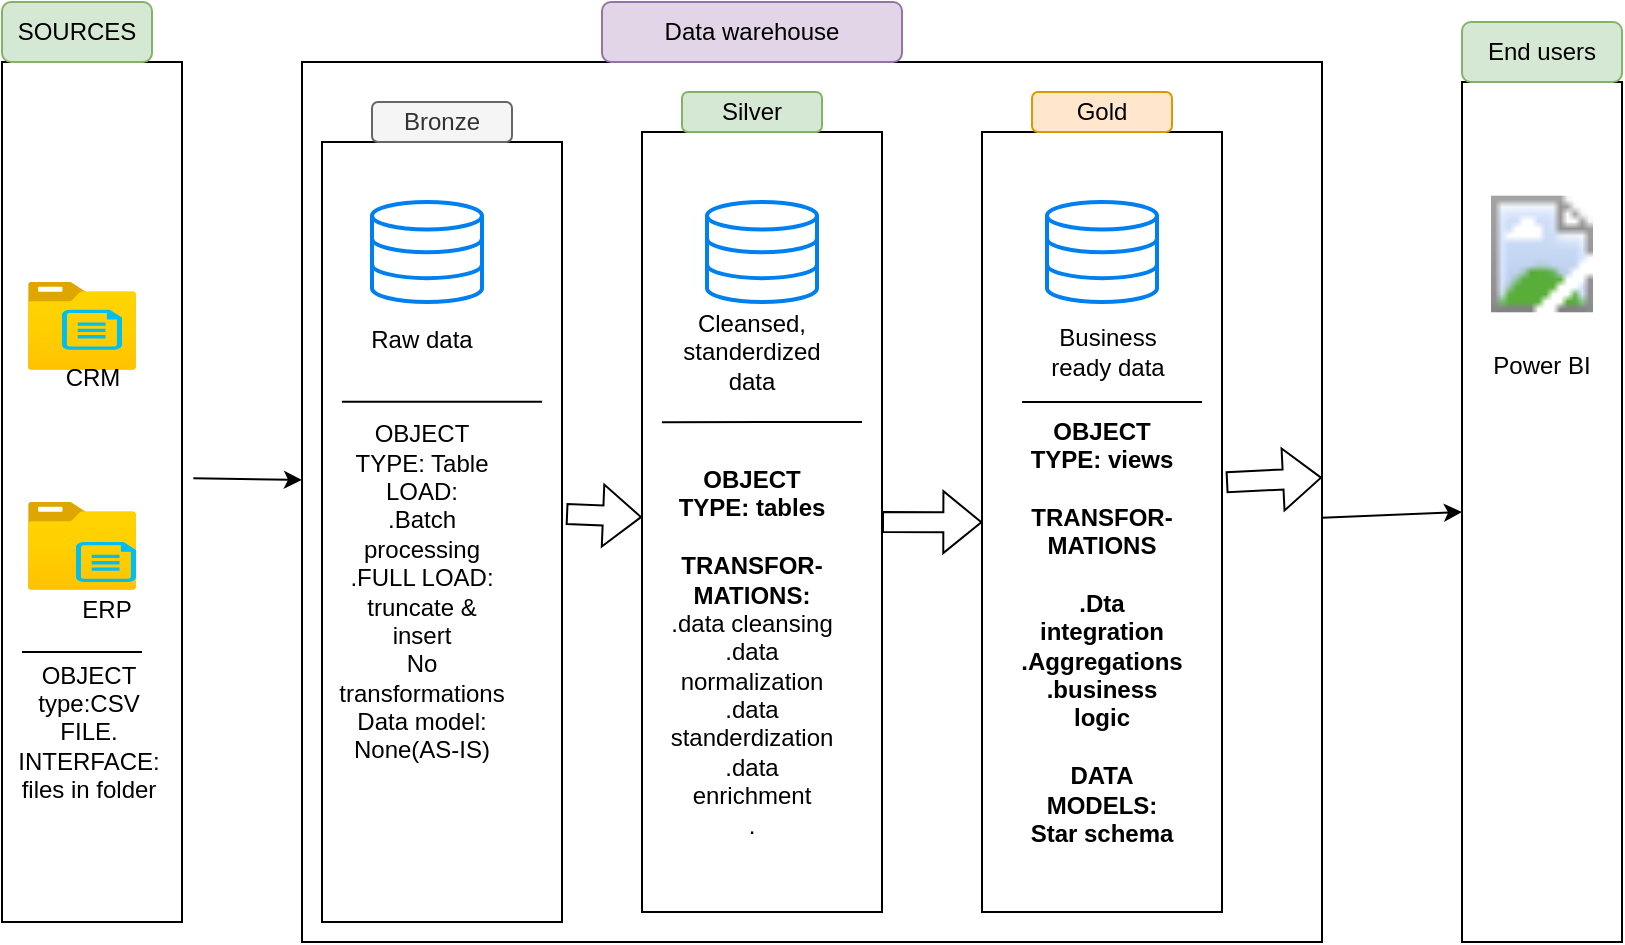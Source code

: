 <mxfile version="26.0.16">
  <diagram name="Page-1" id="TQGitVchaX90d8yA6RpB">
    <mxGraphModel dx="864" dy="508" grid="1" gridSize="10" guides="1" tooltips="1" connect="1" arrows="1" fold="1" page="1" pageScale="1" pageWidth="850" pageHeight="1100" math="0" shadow="0">
      <root>
        <mxCell id="0" />
        <mxCell id="1" parent="0" />
        <mxCell id="TSV4EsfAMhrVzdTWgG2N-2" value="" style="rounded=0;whiteSpace=wrap;html=1;" parent="1" vertex="1">
          <mxGeometry x="10" y="40" width="90" height="430" as="geometry" />
        </mxCell>
        <mxCell id="TSV4EsfAMhrVzdTWgG2N-3" value="" style="rounded=0;whiteSpace=wrap;html=1;" parent="1" vertex="1">
          <mxGeometry x="160" y="40" width="510" height="440" as="geometry" />
        </mxCell>
        <mxCell id="TSV4EsfAMhrVzdTWgG2N-4" value="" style="rounded=0;whiteSpace=wrap;html=1;" parent="1" vertex="1">
          <mxGeometry x="740" y="50" width="80" height="430" as="geometry" />
        </mxCell>
        <mxCell id="TSV4EsfAMhrVzdTWgG2N-6" value="SOURCES" style="rounded=1;whiteSpace=wrap;html=1;fillColor=#d5e8d4;strokeColor=#82b366;" parent="1" vertex="1">
          <mxGeometry x="10" y="10" width="75" height="30" as="geometry" />
        </mxCell>
        <mxCell id="TSV4EsfAMhrVzdTWgG2N-7" value="End users" style="rounded=1;whiteSpace=wrap;html=1;fillColor=#d5e8d4;strokeColor=#82b366;" parent="1" vertex="1">
          <mxGeometry x="740" y="20" width="80" height="30" as="geometry" />
        </mxCell>
        <mxCell id="TSV4EsfAMhrVzdTWgG2N-8" value="Data warehouse" style="rounded=1;whiteSpace=wrap;html=1;fillColor=#e1d5e7;strokeColor=#9673a6;" parent="1" vertex="1">
          <mxGeometry x="310" y="10" width="150" height="30" as="geometry" />
        </mxCell>
        <mxCell id="TSV4EsfAMhrVzdTWgG2N-10" value="" style="endArrow=classic;html=1;rounded=0;exitX=1.063;exitY=0.484;exitDx=0;exitDy=0;exitPerimeter=0;entryX=0;entryY=0.475;entryDx=0;entryDy=0;entryPerimeter=0;" parent="1" source="TSV4EsfAMhrVzdTWgG2N-2" target="TSV4EsfAMhrVzdTWgG2N-3" edge="1">
          <mxGeometry width="50" height="50" relative="1" as="geometry">
            <mxPoint x="250" y="250" as="sourcePoint" />
            <mxPoint x="300" y="200" as="targetPoint" />
          </mxGeometry>
        </mxCell>
        <mxCell id="TSV4EsfAMhrVzdTWgG2N-12" value="" style="endArrow=classic;html=1;rounded=0;exitX=1;exitY=0.518;exitDx=0;exitDy=0;exitPerimeter=0;entryX=0;entryY=0.5;entryDx=0;entryDy=0;" parent="1" source="TSV4EsfAMhrVzdTWgG2N-3" target="TSV4EsfAMhrVzdTWgG2N-4" edge="1">
          <mxGeometry width="50" height="50" relative="1" as="geometry">
            <mxPoint x="250" y="250" as="sourcePoint" />
            <mxPoint x="740" y="264" as="targetPoint" />
          </mxGeometry>
        </mxCell>
        <mxCell id="TSV4EsfAMhrVzdTWgG2N-13" value="" style="rounded=0;whiteSpace=wrap;html=1;" parent="1" vertex="1">
          <mxGeometry x="170" y="80" width="120" height="390" as="geometry" />
        </mxCell>
        <mxCell id="TSV4EsfAMhrVzdTWgG2N-14" value="" style="rounded=0;whiteSpace=wrap;html=1;" parent="1" vertex="1">
          <mxGeometry x="330" y="75" width="120" height="390" as="geometry" />
        </mxCell>
        <mxCell id="TSV4EsfAMhrVzdTWgG2N-15" value="" style="rounded=0;whiteSpace=wrap;html=1;" parent="1" vertex="1">
          <mxGeometry x="500" y="75" width="120" height="390" as="geometry" />
        </mxCell>
        <mxCell id="TSV4EsfAMhrVzdTWgG2N-16" value="Bronze" style="rounded=1;whiteSpace=wrap;html=1;fillColor=#f5f5f5;fontColor=#333333;strokeColor=#666666;" parent="1" vertex="1">
          <mxGeometry x="195" y="60" width="70" height="20" as="geometry" />
        </mxCell>
        <mxCell id="TSV4EsfAMhrVzdTWgG2N-18" value="Silver" style="rounded=1;whiteSpace=wrap;html=1;fillColor=#d5e8d4;strokeColor=#82b366;" parent="1" vertex="1">
          <mxGeometry x="350" y="55" width="70" height="20" as="geometry" />
        </mxCell>
        <mxCell id="TSV4EsfAMhrVzdTWgG2N-19" value="Gold" style="rounded=1;whiteSpace=wrap;html=1;fillColor=#ffe6cc;strokeColor=#d79b00;" parent="1" vertex="1">
          <mxGeometry x="525" y="55" width="70" height="20" as="geometry" />
        </mxCell>
        <mxCell id="TSV4EsfAMhrVzdTWgG2N-23" value="" style="image;aspect=fixed;html=1;points=[];align=center;fontSize=12;image=img/lib/azure2/general/Folder_Blank.svg;" parent="1" vertex="1">
          <mxGeometry x="23" y="150" width="54" height="43.82" as="geometry" />
        </mxCell>
        <mxCell id="TSV4EsfAMhrVzdTWgG2N-24" value="CRM" style="verticalLabelPosition=bottom;html=1;verticalAlign=top;align=center;strokeColor=none;fillColor=#00BEF2;shape=mxgraph.azure.cloud_services_configuration_file;pointerEvents=1;" parent="1" vertex="1">
          <mxGeometry x="40" y="163.82" width="30" height="20" as="geometry" />
        </mxCell>
        <mxCell id="TSV4EsfAMhrVzdTWgG2N-26" value="" style="image;aspect=fixed;html=1;points=[];align=center;fontSize=12;image=img/lib/azure2/general/Folder_Blank.svg;" parent="1" vertex="1">
          <mxGeometry x="23" y="260" width="54" height="43.82" as="geometry" />
        </mxCell>
        <mxCell id="TSV4EsfAMhrVzdTWgG2N-27" value="ERP" style="verticalLabelPosition=bottom;html=1;verticalAlign=top;align=center;strokeColor=none;fillColor=#00BEF2;shape=mxgraph.azure.cloud_services_configuration_file;pointerEvents=1;" parent="1" vertex="1">
          <mxGeometry x="47" y="280" width="30" height="20" as="geometry" />
        </mxCell>
        <mxCell id="TSV4EsfAMhrVzdTWgG2N-30" value="" style="line;strokeWidth=1;rotatable=0;dashed=0;labelPosition=right;align=left;verticalAlign=middle;spacingTop=0;spacingLeft=6;points=[];portConstraint=eastwest;" parent="1" vertex="1">
          <mxGeometry x="20" y="330" width="60" height="10" as="geometry" />
        </mxCell>
        <mxCell id="TSV4EsfAMhrVzdTWgG2N-31" value="OBJECT type:CSV FILE.&lt;div&gt;INTERFACE: files in folder&lt;/div&gt;" style="text;html=1;align=center;verticalAlign=middle;whiteSpace=wrap;rounded=0;" parent="1" vertex="1">
          <mxGeometry x="17" y="340" width="73" height="70" as="geometry" />
        </mxCell>
        <mxCell id="TSV4EsfAMhrVzdTWgG2N-32" value="" style="html=1;verticalLabelPosition=bottom;align=center;labelBackgroundColor=#ffffff;verticalAlign=top;strokeWidth=2;strokeColor=#0080F0;shadow=0;dashed=0;shape=mxgraph.ios7.icons.data;" parent="1" vertex="1">
          <mxGeometry x="195" y="110" width="55" height="50" as="geometry" />
        </mxCell>
        <mxCell id="TSV4EsfAMhrVzdTWgG2N-33" value="" style="html=1;verticalLabelPosition=bottom;align=center;labelBackgroundColor=#ffffff;verticalAlign=top;strokeWidth=2;strokeColor=#0080F0;shadow=0;dashed=0;shape=mxgraph.ios7.icons.data;" parent="1" vertex="1">
          <mxGeometry x="362.5" y="110" width="55" height="50" as="geometry" />
        </mxCell>
        <mxCell id="TSV4EsfAMhrVzdTWgG2N-34" value="" style="html=1;verticalLabelPosition=bottom;align=center;labelBackgroundColor=#ffffff;verticalAlign=top;strokeWidth=2;strokeColor=#0080F0;shadow=0;dashed=0;shape=mxgraph.ios7.icons.data;" parent="1" vertex="1">
          <mxGeometry x="532.5" y="110" width="55" height="50" as="geometry" />
        </mxCell>
        <mxCell id="TSV4EsfAMhrVzdTWgG2N-35" value="Raw data" style="text;html=1;align=center;verticalAlign=middle;whiteSpace=wrap;rounded=0;" parent="1" vertex="1">
          <mxGeometry x="190" y="163.82" width="60" height="30" as="geometry" />
        </mxCell>
        <mxCell id="TSV4EsfAMhrVzdTWgG2N-36" value="Cleansed, standerdized data" style="text;html=1;align=center;verticalAlign=middle;whiteSpace=wrap;rounded=0;" parent="1" vertex="1">
          <mxGeometry x="355" y="170" width="60" height="30" as="geometry" />
        </mxCell>
        <mxCell id="TSV4EsfAMhrVzdTWgG2N-37" value="Business ready data" style="text;html=1;align=center;verticalAlign=middle;whiteSpace=wrap;rounded=0;" parent="1" vertex="1">
          <mxGeometry x="532.5" y="170" width="60" height="30" as="geometry" />
        </mxCell>
        <mxCell id="TSV4EsfAMhrVzdTWgG2N-40" value="" style="shape=flexArrow;endArrow=classic;html=1;rounded=0;exitX=1;exitY=0.5;exitDx=0;exitDy=0;entryX=0.667;entryY=0.523;entryDx=0;entryDy=0;entryPerimeter=0;" parent="1" source="TSV4EsfAMhrVzdTWgG2N-14" target="TSV4EsfAMhrVzdTWgG2N-3" edge="1">
          <mxGeometry width="50" height="50" relative="1" as="geometry">
            <mxPoint x="390" y="270" as="sourcePoint" />
            <mxPoint x="440" y="220" as="targetPoint" />
          </mxGeometry>
        </mxCell>
        <mxCell id="TSV4EsfAMhrVzdTWgG2N-43" value="" style="shape=flexArrow;endArrow=classic;html=1;rounded=0;exitX=1.017;exitY=0.477;exitDx=0;exitDy=0;exitPerimeter=0;" parent="1" source="TSV4EsfAMhrVzdTWgG2N-13" target="TSV4EsfAMhrVzdTWgG2N-14" edge="1">
          <mxGeometry width="50" height="50" relative="1" as="geometry">
            <mxPoint x="390" y="270" as="sourcePoint" />
            <mxPoint x="440" y="220" as="targetPoint" />
          </mxGeometry>
        </mxCell>
        <mxCell id="TSV4EsfAMhrVzdTWgG2N-44" value="" style="shape=flexArrow;endArrow=classic;html=1;rounded=0;exitX=1.017;exitY=0.449;exitDx=0;exitDy=0;exitPerimeter=0;" parent="1" source="TSV4EsfAMhrVzdTWgG2N-15" target="TSV4EsfAMhrVzdTWgG2N-3" edge="1">
          <mxGeometry width="50" height="50" relative="1" as="geometry">
            <mxPoint x="390" y="270" as="sourcePoint" />
            <mxPoint x="440" y="220" as="targetPoint" />
          </mxGeometry>
        </mxCell>
        <mxCell id="TSV4EsfAMhrVzdTWgG2N-45" value="" style="endArrow=none;html=1;rounded=0;exitX=0.083;exitY=0.372;exitDx=0;exitDy=0;exitPerimeter=0;" parent="1" source="TSV4EsfAMhrVzdTWgG2N-14" edge="1">
          <mxGeometry width="50" height="50" relative="1" as="geometry">
            <mxPoint x="390" y="270" as="sourcePoint" />
            <mxPoint x="440" y="220" as="targetPoint" />
          </mxGeometry>
        </mxCell>
        <mxCell id="TSV4EsfAMhrVzdTWgG2N-48" value="" style="endArrow=none;html=1;rounded=0;exitX=0.083;exitY=0.333;exitDx=0;exitDy=0;exitPerimeter=0;entryX=0.917;entryY=0.333;entryDx=0;entryDy=0;entryPerimeter=0;" parent="1" source="TSV4EsfAMhrVzdTWgG2N-13" target="TSV4EsfAMhrVzdTWgG2N-13" edge="1">
          <mxGeometry width="50" height="50" relative="1" as="geometry">
            <mxPoint x="390" y="280" as="sourcePoint" />
            <mxPoint x="440" y="230" as="targetPoint" />
          </mxGeometry>
        </mxCell>
        <mxCell id="TSV4EsfAMhrVzdTWgG2N-49" value="" style="endArrow=none;html=1;rounded=0;entryX=0.917;entryY=0.346;entryDx=0;entryDy=0;entryPerimeter=0;exitX=0.167;exitY=0.346;exitDx=0;exitDy=0;exitPerimeter=0;" parent="1" source="TSV4EsfAMhrVzdTWgG2N-15" target="TSV4EsfAMhrVzdTWgG2N-15" edge="1">
          <mxGeometry width="50" height="50" relative="1" as="geometry">
            <mxPoint x="390" y="280" as="sourcePoint" />
            <mxPoint x="440" y="230" as="targetPoint" />
          </mxGeometry>
        </mxCell>
        <mxCell id="TSV4EsfAMhrVzdTWgG2N-50" value="OBJECT TYPE: Table&lt;div&gt;LOAD:&lt;/div&gt;&lt;div&gt;.Batch processing&lt;/div&gt;&lt;div&gt;.FULL LOAD: truncate &amp;amp; insert&lt;/div&gt;&lt;div&gt;No transformations&lt;/div&gt;&lt;div&gt;Data model: None(AS-IS)&lt;/div&gt;" style="text;html=1;align=center;verticalAlign=middle;whiteSpace=wrap;rounded=0;" parent="1" vertex="1">
          <mxGeometry x="190" y="290" width="60" height="30" as="geometry" />
        </mxCell>
        <mxCell id="TSV4EsfAMhrVzdTWgG2N-53" value="OBJECT TYPE: tables&lt;div&gt;&lt;br&gt;&lt;/div&gt;&lt;div&gt;TRANSFOR-&lt;/div&gt;&lt;div&gt;MATIONS:&lt;/div&gt;&lt;div&gt;&lt;span style=&quot;font-weight: 400;&quot;&gt;.data cleansing&lt;/span&gt;&lt;/div&gt;&lt;div&gt;&lt;span style=&quot;font-weight: 400;&quot;&gt;.data normalization&lt;/span&gt;&lt;/div&gt;&lt;div&gt;&lt;span style=&quot;font-weight: 400;&quot;&gt;.data standerdization&lt;/span&gt;&lt;/div&gt;&lt;div&gt;&lt;span style=&quot;font-weight: 400;&quot;&gt;.data enrichment&lt;/span&gt;&lt;/div&gt;&lt;div&gt;&lt;span style=&quot;font-weight: 400;&quot;&gt;.&lt;/span&gt;&lt;/div&gt;" style="text;html=1;align=center;verticalAlign=middle;whiteSpace=wrap;rounded=0;fontStyle=1" parent="1" vertex="1">
          <mxGeometry x="355" y="320" width="60" height="30" as="geometry" />
        </mxCell>
        <mxCell id="TSV4EsfAMhrVzdTWgG2N-54" value="OBJECT TYPE: views&lt;div&gt;&lt;br&gt;&lt;/div&gt;&lt;div&gt;TRANSFOR-&lt;/div&gt;&lt;div&gt;MATIONS&lt;/div&gt;&lt;div&gt;&lt;br&gt;&lt;/div&gt;&lt;div&gt;.Dta integration&lt;/div&gt;&lt;div&gt;.Aggregations&lt;/div&gt;&lt;div&gt;.business logic&lt;/div&gt;&lt;div&gt;&lt;br&gt;&lt;/div&gt;&lt;div&gt;DATA MODELS:&lt;/div&gt;&lt;div&gt;Star schema&lt;/div&gt;" style="text;html=1;align=center;verticalAlign=middle;whiteSpace=wrap;rounded=0;fontStyle=1" parent="1" vertex="1">
          <mxGeometry x="530" y="310" width="60" height="30" as="geometry" />
        </mxCell>
        <mxCell id="TSV4EsfAMhrVzdTWgG2N-55" value="" style="image;aspect=fixed;html=1;points=[];align=center;fontSize=12;image=img/lib/azure2/power_platform/PowerBI.svg;" parent="1" vertex="1">
          <mxGeometry x="754.5" y="102" width="51" height="68" as="geometry" />
        </mxCell>
        <mxCell id="TSV4EsfAMhrVzdTWgG2N-56" value="Power BI&lt;div&gt;&lt;br&gt;&lt;/div&gt;" style="text;html=1;align=center;verticalAlign=middle;whiteSpace=wrap;rounded=0;" parent="1" vertex="1">
          <mxGeometry x="750" y="183.82" width="60" height="30" as="geometry" />
        </mxCell>
      </root>
    </mxGraphModel>
  </diagram>
</mxfile>
